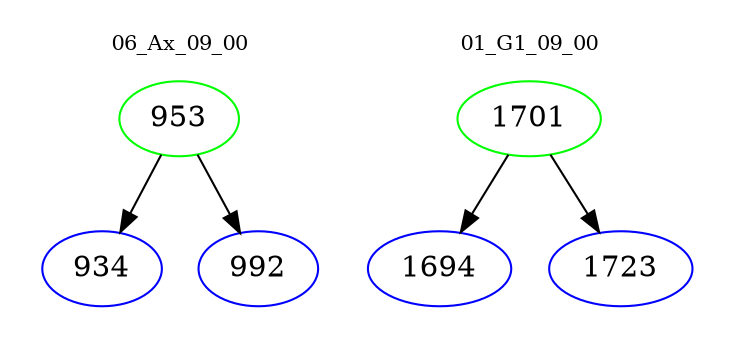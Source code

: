 digraph{
subgraph cluster_0 {
color = white
label = "06_Ax_09_00";
fontsize=10;
T0_953 [label="953", color="green"]
T0_953 -> T0_934 [color="black"]
T0_934 [label="934", color="blue"]
T0_953 -> T0_992 [color="black"]
T0_992 [label="992", color="blue"]
}
subgraph cluster_1 {
color = white
label = "01_G1_09_00";
fontsize=10;
T1_1701 [label="1701", color="green"]
T1_1701 -> T1_1694 [color="black"]
T1_1694 [label="1694", color="blue"]
T1_1701 -> T1_1723 [color="black"]
T1_1723 [label="1723", color="blue"]
}
}
